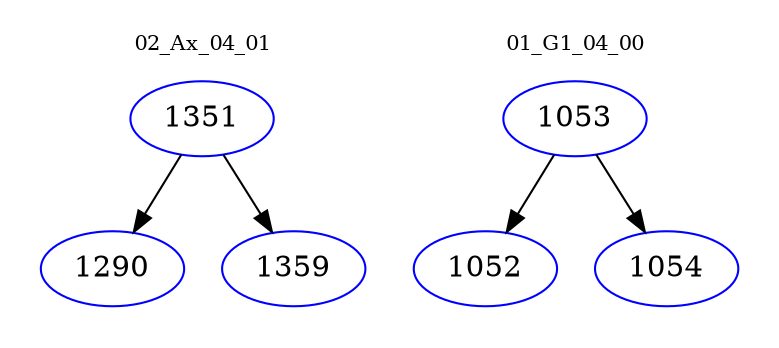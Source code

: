 digraph{
subgraph cluster_0 {
color = white
label = "02_Ax_04_01";
fontsize=10;
T0_1351 [label="1351", color="blue"]
T0_1351 -> T0_1290 [color="black"]
T0_1290 [label="1290", color="blue"]
T0_1351 -> T0_1359 [color="black"]
T0_1359 [label="1359", color="blue"]
}
subgraph cluster_1 {
color = white
label = "01_G1_04_00";
fontsize=10;
T1_1053 [label="1053", color="blue"]
T1_1053 -> T1_1052 [color="black"]
T1_1052 [label="1052", color="blue"]
T1_1053 -> T1_1054 [color="black"]
T1_1054 [label="1054", color="blue"]
}
}
